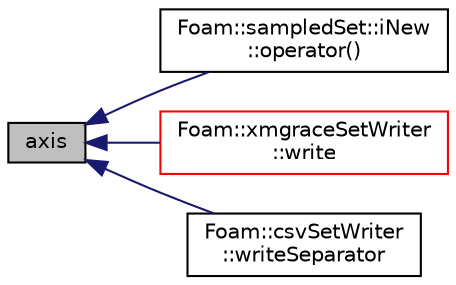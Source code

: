 digraph "axis"
{
  bgcolor="transparent";
  edge [fontname="Helvetica",fontsize="10",labelfontname="Helvetica",labelfontsize="10"];
  node [fontname="Helvetica",fontsize="10",shape=record];
  rankdir="LR";
  Node22 [label="axis",height=0.2,width=0.4,color="black", fillcolor="grey75", style="filled", fontcolor="black"];
  Node22 -> Node23 [dir="back",color="midnightblue",fontsize="10",style="solid",fontname="Helvetica"];
  Node23 [label="Foam::sampledSet::iNew\l::operator()",height=0.2,width=0.4,color="black",URL="$a30593.html#a3f6c9b2bdc7d7ff1521e9d459c261391"];
  Node22 -> Node24 [dir="back",color="midnightblue",fontsize="10",style="solid",fontname="Helvetica"];
  Node24 [label="Foam::xmgraceSetWriter\l::write",height=0.2,width=0.4,color="red",URL="$a22645.html#ae25e717f0b4f16f583638020a1a090ec",tooltip="General entry point for writing. "];
  Node22 -> Node27 [dir="back",color="midnightblue",fontsize="10",style="solid",fontname="Helvetica"];
  Node27 [label="Foam::csvSetWriter\l::writeSeparator",height=0.2,width=0.4,color="black",URL="$a22617.html#ab9af474038cef955672cf69d2506b2d6",tooltip="Writes a separator. Used by write functions. "];
}
